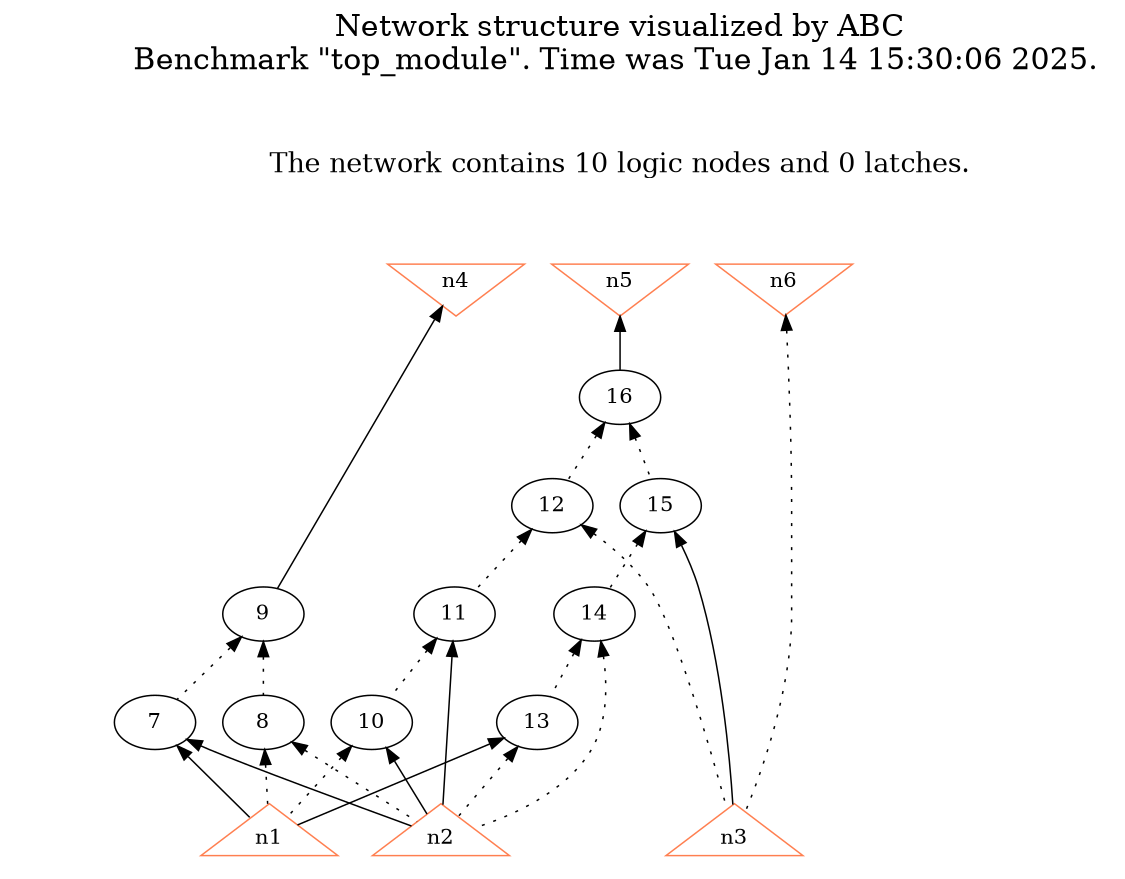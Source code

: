 # Network structure generated by ABC

digraph network {
size = "7.5,10";
center = true;
edge [dir = back];

{
  node [shape = plaintext];
  edge [style = invis];
  LevelTitle1 [label=""];
  LevelTitle2 [label=""];
  Level5 [label = ""];
  Level4 [label = ""];
  Level3 [label = ""];
  Level2 [label = ""];
  Level1 [label = ""];
  Level0 [label = ""];
  LevelTitle1 ->  LevelTitle2 ->  Level5 ->  Level4 ->  Level3 ->  Level2 ->  Level1 ->  Level0;
}

{
  rank = same;
  LevelTitle1;
  title1 [shape=plaintext,
          fontsize=20,
          fontname = "Times-Roman",
          label="Network structure visualized by ABC\nBenchmark \"top_module\". Time was Tue Jan 14 15:30:06 2025. "
         ];
}

{
  rank = same;
  LevelTitle2;
  title2 [shape=plaintext,
          fontsize=18,
          fontname = "Times-Roman",
          label="The network contains 10 logic nodes and 0 latches.\n"
         ];
}

{
  rank = same;
  Level5;
  Node4 [label = "n4", shape = invtriangle, color = coral, fillcolor = coral];
  Node5 [label = "n5", shape = invtriangle, color = coral, fillcolor = coral];
  Node6 [label = "n6", shape = invtriangle, color = coral, fillcolor = coral];
}

{
  rank = same;
  Level4;
  Node16 [label = "16\n", shape = ellipse];
}

{
  rank = same;
  Level3;
  Node12 [label = "12\n", shape = ellipse];
  Node15 [label = "15\n", shape = ellipse];
}

{
  rank = same;
  Level2;
  Node9 [label = "9\n", shape = ellipse];
  Node11 [label = "11\n", shape = ellipse];
  Node14 [label = "14\n", shape = ellipse];
}

{
  rank = same;
  Level1;
  Node7 [label = "7\n", shape = ellipse];
  Node8 [label = "8\n", shape = ellipse];
  Node10 [label = "10\n", shape = ellipse];
  Node13 [label = "13\n", shape = ellipse];
}

{
  rank = same;
  Level0;
  Node1 [label = "n1", shape = triangle, color = coral, fillcolor = coral];
  Node2 [label = "n2", shape = triangle, color = coral, fillcolor = coral];
  Node3 [label = "n3", shape = triangle, color = coral, fillcolor = coral];
}

title1 -> title2 [style = invis];
title2 -> Node4 [style = invis];
title2 -> Node5 [style = invis];
title2 -> Node6 [style = invis];
Node4 -> Node5 [style = invis];
Node5 -> Node6 [style = invis];
Node4 -> Node9 [style = solid];
Node5 -> Node16 [style = solid];
Node6 -> Node3 [style = dotted];
Node7 -> Node1 [style = solid];
Node7 -> Node2 [style = solid];
Node8 -> Node1 [style = dotted];
Node8 -> Node2 [style = dotted];
Node9 -> Node7 [style = dotted];
Node9 -> Node8 [style = dotted];
Node10 -> Node1 [style = dotted];
Node10 -> Node2 [style = solid];
Node11 -> Node2 [style = solid];
Node11 -> Node10 [style = dotted];
Node12 -> Node3 [style = dotted];
Node12 -> Node11 [style = dotted];
Node13 -> Node1 [style = solid];
Node13 -> Node2 [style = dotted];
Node14 -> Node2 [style = dotted];
Node14 -> Node13 [style = dotted];
Node15 -> Node3 [style = solid];
Node15 -> Node14 [style = dotted];
Node16 -> Node12 [style = dotted];
Node16 -> Node15 [style = dotted];
}

